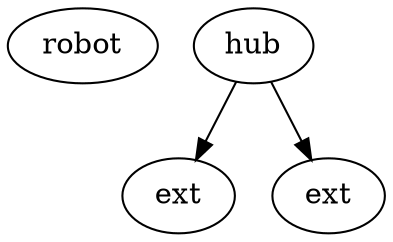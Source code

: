 digraph make_robot {
  subgraph L {
    robot [label="robot"];
  }

  subgraph R {
    hub [label="hub"];
    front_ext [label="ext"];
    back_ext [label="ext"];
    hub -> front_ext [type=fixed, offset=0.0, axis_angle="0 1 0 180",
                      mirror=true];
    hub -> back_ext [type=fixed, offset=1.0];
  }
}

digraph cont_ext {
  subgraph L {
    ext [label="ext"];
    parent -> ext [id="parent_edges"];
  }

  subgraph R {
    link [shape=capsule, length=0.15, radius=0.025];
    limb_mount [label="limb_mount", shape=capsule, length=0.1, radius=0.025];
    limb [label="limb"];
    parent -> link [id="parent_edges"];
    link -> ext [type=fixed, offset=1.0];
    link -> limb_mount [type=fixed, offset=1.0, axis_angle="0 1 0 90"];
    link -> limb_mount [type=fixed, offset=1.0, axis_angle="0 1 0 90",
                        mirror=true];
    limb_mount -> limb;
  }
}

digraph cont_ext_swing {
  subgraph L {
    ext [label="ext"];
    parent -> ext [id="parent_edges"];
  }

  subgraph R {
    link1 [shape=capsule, length=0.075, radius=0.025];
    link2 [shape=capsule, length=0.075, radius=0.025];
    limb_mount [label="limb_mount", shape=capsule, length=0.1, radius=0.025];
    limb [label="limb"];
    parent -> link1 [id="parent_edges"];
    link1 -> link2 [type=hinge, offset=1.0, joint_axis="0 1 0",
                    color="0 0.5 0"];
    link2 -> ext [type=fixed, offset=1.0];
    link2 -> limb_mount [type=fixed, offset=1.0, axis_angle="0 1 0 90"];
    link2 -> limb_mount [type=fixed, offset=1.0, axis_angle="0 1 0 90",
                         mirror=true];
    limb_mount -> limb;
  }
}

digraph cont_ext_lift {
  subgraph L {
    ext [label="ext"];
    parent -> ext [id="parent_edges"];
  }

  subgraph R {
    link1 [shape=capsule, length=0.075, radius=0.025];
    link2 [shape=capsule, length=0.075, radius=0.025];
    limb_mount [label="limb_mount", shape=capsule, length=0.1, radius=0.025];
    limb [label="limb"];
    parent -> link1 [id="parent_edges"];
    link1 -> link2 [type=hinge, offset=1.0, joint_axis="0 0 1"];
    link2 -> ext [type=fixed, offset=1.0];
    link2 -> limb_mount [type=fixed, offset=1.0, axis_angle="0 1 0 90"];
    link2 -> limb_mount [type=fixed, offset=1.0, axis_angle="0 1 0 90",
                         mirror=true];
    limb_mount -> limb;
  }
}

digraph end_ext {
  subgraph L {
    ext [label="ext"];
    parent -> ext [id="parent_edges"];
  }

  subgraph R {
    parent;
  }
}

digraph make_2_leg_hub {
  subgraph L {
    hub [label="hub"];
    hub -> child1 [id="child1_edges", offset=0.0, axis_angle="0 1 0 180"];
    hub -> child2 [id="child2_edges"];
  }

  subgraph R {
    link [shape=capsule, length=0.3, density=5.0, base=true];
    limb_mount [label="limb_mount", shape=capsule, length=0.1, radius=0.025];
    limb [label="limb"];
    link -> child1 [id="child1_edges", offset=0.0, axis_angle="0 1 0 180"];
    link -> child2 [id="child2_edges"];
    link -> limb_mount [type=fixed, offset=0.5, axis_angle="0 1 0 90"];
    link -> limb_mount [type=fixed, offset=0.5, axis_angle="0 1 0 90",
                        mirror=true];
    limb_mount -> limb;
  }
}

digraph make_4_leg_hub {
  subgraph L {
    hub [label="hub"];
    hub -> child1 [id="child1_edges", offset=0.0, axis_angle="0 1 0 180"];
    hub -> child2 [id="child2_edges"];
  }

  subgraph R {
    link [shape=capsule, length=0.3, density=5.0, base=true];
    limb_mount1 [label="limb_mount", shape=capsule, length=0.1, radius=0.025];
    limb_mount2 [label="limb_mount", shape=capsule, length=0.1, radius=0.025];
    limb1 [label="limb"];
    limb2 [label="limb"];
    link -> child1 [id="child1_edges", offset=0.0, axis_angle="0 1 0 180"];
    link -> child2 [id="child2_edges"];
    link -> limb_mount1 [type=fixed, offset=0.0, axis_angle="0 1 0 90"];
    link -> limb_mount1 [type=fixed, offset=0.0, axis_angle="0 1 0 90",
                         mirror=true];
    link -> limb_mount2 [type=fixed, offset=1.0, axis_angle="0 1 0 90"];
    link -> limb_mount2 [type=fixed, offset=1.0, axis_angle="0 1 0 90",
                         mirror=true];
    limb_mount1 -> limb1;
    limb_mount2 -> limb2;
  }
}

digraph make_no_limb {
  subgraph L {
    limb_mount [label="limb_mount"];
    limb [label="limb"];
    parent -> limb_mount -> limb;
  }

  subgraph R {
    parent;
  }
}

digraph cont_limb {
  subgraph L {
    limb [label="limb"];
    parent -> limb [id="parent_edges"];
  }

  subgraph R {
    segment [label="segment"];
    parent -> segment [id="parent_edges"];
    segment -> limb;
  }
}

digraph end_limb {
  subgraph L {
    limb [label="limb"];
    parent -> limb [id="parent_edges"];
  }

  subgraph R {
    segment [label="segment"];
    foot [shape=capsule, length=0.05, radius=0.025];
    parent -> segment [id="parent_edges"];
    segment -> foot [type=fixed];
  }
}

digraph make_left_roll_segment {
  subgraph L {
    segment [label="segment"];
    parent -> segment;
    segment -> child [id="child_edges"];
  }

  subgraph R {
    seg_link [label="segment_link"];
    parent -> seg_link [type=hinge, axis_angle="0 1 0 -90", joint_axis="1 0 0"];
    seg_link -> child [id="child_edges"];
  }
}

digraph make_right_roll_segment {
  subgraph L {
    segment [label="segment"];
    parent -> segment;
    segment -> child [id="child_edges"];
  }

  subgraph R {
    seg_link [label="segment_link"];
    parent -> seg_link [type=hinge, axis_angle="0 1 0 90", joint_axis="1 0 0"];
    seg_link -> child [id="child_edges"];
  }
}

digraph make_swing_segment {
  subgraph L {
    segment [label="segment"];
    parent -> segment;
    segment -> child [id="child_edges"];
  }

  subgraph R {
    seg_link [label="segment_link"];
    parent -> seg_link [type=hinge, joint_axis="0 1 0", color="0 0.5 0"];
    seg_link -> child [id="child_edges"];
  }
}

digraph make_acute_lift_segment {
  subgraph L {
    segment [label="segment"];
    parent -> segment;
    segment -> child [id="child_edges"];
  }

  subgraph R {
    seg_link [label="segment_link"];
    parent -> seg_link [type=hinge, axis_angle="0 0 1 120", joint_axis="0 0 1"];
    seg_link -> child [id="child_edges"];
  }
}

digraph make_obtuse_lift_segment {
  subgraph L {
    segment [label="segment"];
    parent -> segment;
    segment -> child [id="child_edges"];
  }

  subgraph R {
    seg_link [label="segment_link"];
    parent -> seg_link [type=hinge, axis_angle="0 0 1 60", joint_axis="0 0 1"];
    seg_link -> child [id="child_edges"];
  }
}

digraph make_backwards_lift_segment {
  subgraph L {
    segment [label="segment"];
    parent -> segment;
    segment -> child [id="child_edges"];
  }

  subgraph R {
    seg_link [label="segment_link"];
    parent -> seg_link [type=hinge, axis_angle="0 0 1 -60", joint_axis="0 0 1"];
    seg_link -> child [id="child_edges"];
  }
}

digraph make_normal_segment_link {
  subgraph L {
    seg_link [label="segment_link"];
    parent -> seg_link [id="parent_edges"];
    seg_link -> child [id="child_edges"];
  }

  subgraph R {
    link [shape=capsule, length=0.1, radius=0.025];
    parent -> link [id="parent_edges"];
    link -> child [id="child_edges"];
  }
}

digraph make_long_segment_link {
  subgraph L {
    seg_link [label="segment_link"];
    parent -> seg_link [id="parent_edges"];
    seg_link -> child [id="child_edges"];
  }

  subgraph R {
    link [shape=capsule, length=0.15, radius=0.025];
    parent -> link [id="parent_edges"];
    link -> child [id="child_edges"];
  }
}
